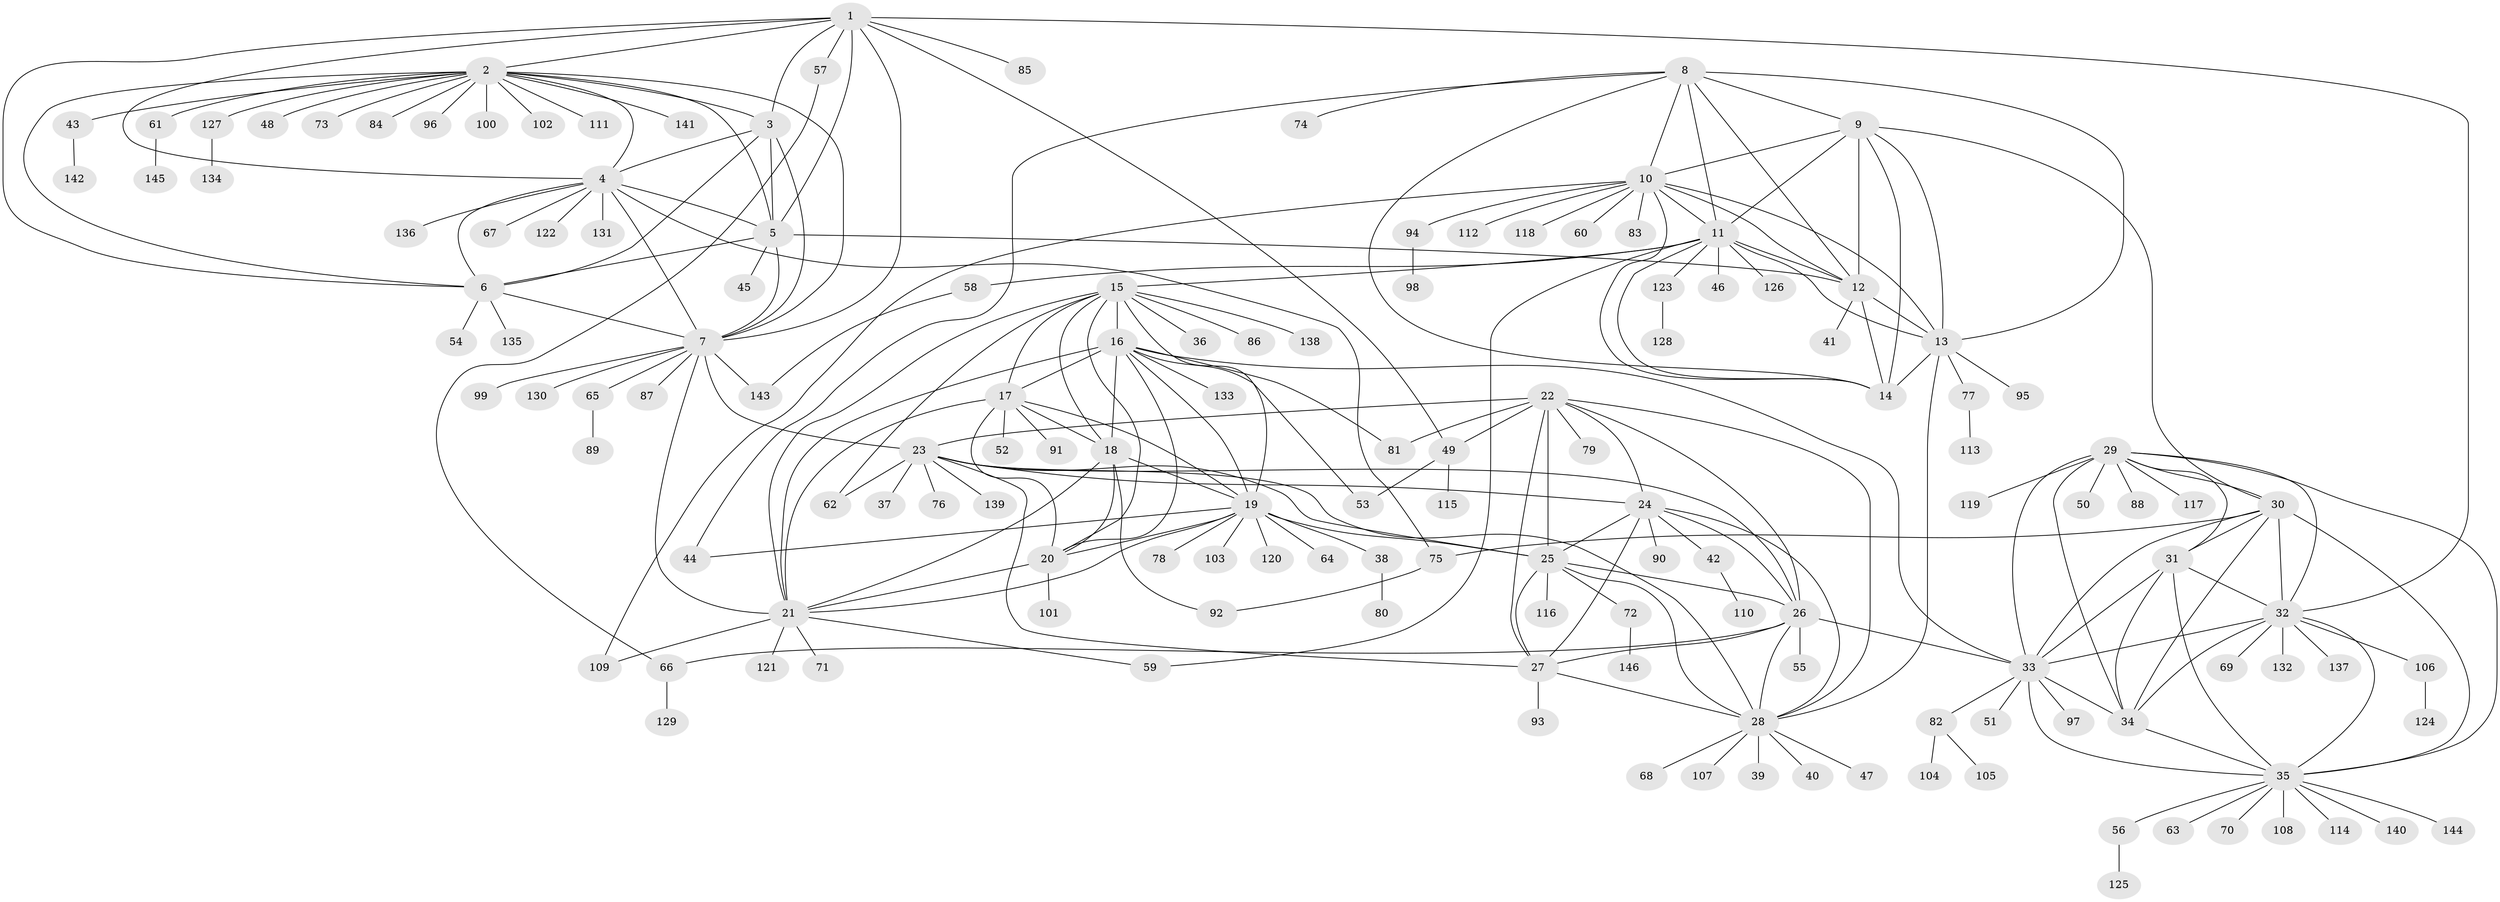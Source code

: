 // coarse degree distribution, {4: 0.022988505747126436, 8: 0.04597701149425287, 6: 0.011494252873563218, 15: 0.022988505747126436, 3: 0.022988505747126436, 5: 0.011494252873563218, 2: 0.04597701149425287, 1: 0.7816091954022989, 17: 0.011494252873563218, 16: 0.022988505747126436}
// Generated by graph-tools (version 1.1) at 2025/58/03/04/25 21:58:38]
// undirected, 146 vertices, 237 edges
graph export_dot {
graph [start="1"]
  node [color=gray90,style=filled];
  1;
  2;
  3;
  4;
  5;
  6;
  7;
  8;
  9;
  10;
  11;
  12;
  13;
  14;
  15;
  16;
  17;
  18;
  19;
  20;
  21;
  22;
  23;
  24;
  25;
  26;
  27;
  28;
  29;
  30;
  31;
  32;
  33;
  34;
  35;
  36;
  37;
  38;
  39;
  40;
  41;
  42;
  43;
  44;
  45;
  46;
  47;
  48;
  49;
  50;
  51;
  52;
  53;
  54;
  55;
  56;
  57;
  58;
  59;
  60;
  61;
  62;
  63;
  64;
  65;
  66;
  67;
  68;
  69;
  70;
  71;
  72;
  73;
  74;
  75;
  76;
  77;
  78;
  79;
  80;
  81;
  82;
  83;
  84;
  85;
  86;
  87;
  88;
  89;
  90;
  91;
  92;
  93;
  94;
  95;
  96;
  97;
  98;
  99;
  100;
  101;
  102;
  103;
  104;
  105;
  106;
  107;
  108;
  109;
  110;
  111;
  112;
  113;
  114;
  115;
  116;
  117;
  118;
  119;
  120;
  121;
  122;
  123;
  124;
  125;
  126;
  127;
  128;
  129;
  130;
  131;
  132;
  133;
  134;
  135;
  136;
  137;
  138;
  139;
  140;
  141;
  142;
  143;
  144;
  145;
  146;
  1 -- 2;
  1 -- 3;
  1 -- 4;
  1 -- 5;
  1 -- 6;
  1 -- 7;
  1 -- 32;
  1 -- 49;
  1 -- 57;
  1 -- 85;
  2 -- 3;
  2 -- 4;
  2 -- 5;
  2 -- 6;
  2 -- 7;
  2 -- 43;
  2 -- 48;
  2 -- 61;
  2 -- 73;
  2 -- 84;
  2 -- 96;
  2 -- 100;
  2 -- 102;
  2 -- 111;
  2 -- 127;
  2 -- 141;
  3 -- 4;
  3 -- 5;
  3 -- 6;
  3 -- 7;
  4 -- 5;
  4 -- 6;
  4 -- 7;
  4 -- 67;
  4 -- 75;
  4 -- 122;
  4 -- 131;
  4 -- 136;
  5 -- 6;
  5 -- 7;
  5 -- 12;
  5 -- 45;
  6 -- 7;
  6 -- 54;
  6 -- 135;
  7 -- 21;
  7 -- 23;
  7 -- 65;
  7 -- 87;
  7 -- 99;
  7 -- 130;
  7 -- 143;
  8 -- 9;
  8 -- 10;
  8 -- 11;
  8 -- 12;
  8 -- 13;
  8 -- 14;
  8 -- 44;
  8 -- 74;
  9 -- 10;
  9 -- 11;
  9 -- 12;
  9 -- 13;
  9 -- 14;
  9 -- 30;
  10 -- 11;
  10 -- 12;
  10 -- 13;
  10 -- 14;
  10 -- 60;
  10 -- 83;
  10 -- 94;
  10 -- 109;
  10 -- 112;
  10 -- 118;
  11 -- 12;
  11 -- 13;
  11 -- 14;
  11 -- 15;
  11 -- 46;
  11 -- 58;
  11 -- 59;
  11 -- 123;
  11 -- 126;
  12 -- 13;
  12 -- 14;
  12 -- 41;
  13 -- 14;
  13 -- 28;
  13 -- 77;
  13 -- 95;
  15 -- 16;
  15 -- 17;
  15 -- 18;
  15 -- 19;
  15 -- 20;
  15 -- 21;
  15 -- 36;
  15 -- 62;
  15 -- 86;
  15 -- 138;
  16 -- 17;
  16 -- 18;
  16 -- 19;
  16 -- 20;
  16 -- 21;
  16 -- 33;
  16 -- 53;
  16 -- 81;
  16 -- 133;
  17 -- 18;
  17 -- 19;
  17 -- 20;
  17 -- 21;
  17 -- 52;
  17 -- 91;
  18 -- 19;
  18 -- 20;
  18 -- 21;
  18 -- 92;
  19 -- 20;
  19 -- 21;
  19 -- 25;
  19 -- 38;
  19 -- 44;
  19 -- 64;
  19 -- 78;
  19 -- 103;
  19 -- 120;
  20 -- 21;
  20 -- 101;
  21 -- 59;
  21 -- 71;
  21 -- 109;
  21 -- 121;
  22 -- 23;
  22 -- 24;
  22 -- 25;
  22 -- 26;
  22 -- 27;
  22 -- 28;
  22 -- 49;
  22 -- 79;
  22 -- 81;
  23 -- 24;
  23 -- 25;
  23 -- 26;
  23 -- 27;
  23 -- 28;
  23 -- 37;
  23 -- 62;
  23 -- 76;
  23 -- 139;
  24 -- 25;
  24 -- 26;
  24 -- 27;
  24 -- 28;
  24 -- 42;
  24 -- 90;
  25 -- 26;
  25 -- 27;
  25 -- 28;
  25 -- 72;
  25 -- 116;
  26 -- 27;
  26 -- 28;
  26 -- 33;
  26 -- 55;
  26 -- 66;
  27 -- 28;
  27 -- 93;
  28 -- 39;
  28 -- 40;
  28 -- 47;
  28 -- 68;
  28 -- 107;
  29 -- 30;
  29 -- 31;
  29 -- 32;
  29 -- 33;
  29 -- 34;
  29 -- 35;
  29 -- 50;
  29 -- 88;
  29 -- 117;
  29 -- 119;
  30 -- 31;
  30 -- 32;
  30 -- 33;
  30 -- 34;
  30 -- 35;
  30 -- 75;
  31 -- 32;
  31 -- 33;
  31 -- 34;
  31 -- 35;
  32 -- 33;
  32 -- 34;
  32 -- 35;
  32 -- 69;
  32 -- 106;
  32 -- 132;
  32 -- 137;
  33 -- 34;
  33 -- 35;
  33 -- 51;
  33 -- 82;
  33 -- 97;
  34 -- 35;
  35 -- 56;
  35 -- 63;
  35 -- 70;
  35 -- 108;
  35 -- 114;
  35 -- 140;
  35 -- 144;
  38 -- 80;
  42 -- 110;
  43 -- 142;
  49 -- 53;
  49 -- 115;
  56 -- 125;
  57 -- 66;
  58 -- 143;
  61 -- 145;
  65 -- 89;
  66 -- 129;
  72 -- 146;
  75 -- 92;
  77 -- 113;
  82 -- 104;
  82 -- 105;
  94 -- 98;
  106 -- 124;
  123 -- 128;
  127 -- 134;
}
